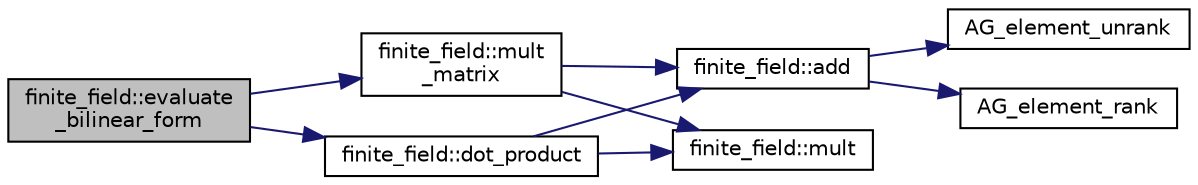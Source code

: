 digraph "finite_field::evaluate_bilinear_form"
{
  edge [fontname="Helvetica",fontsize="10",labelfontname="Helvetica",labelfontsize="10"];
  node [fontname="Helvetica",fontsize="10",shape=record];
  rankdir="LR";
  Node2671 [label="finite_field::evaluate\l_bilinear_form",height=0.2,width=0.4,color="black", fillcolor="grey75", style="filled", fontcolor="black"];
  Node2671 -> Node2672 [color="midnightblue",fontsize="10",style="solid",fontname="Helvetica"];
  Node2672 [label="finite_field::mult\l_matrix",height=0.2,width=0.4,color="black", fillcolor="white", style="filled",URL="$df/d5a/classfinite__field.html#a48517f15dfd7b21c37e0975855f1ada2"];
  Node2672 -> Node2673 [color="midnightblue",fontsize="10",style="solid",fontname="Helvetica"];
  Node2673 [label="finite_field::add",height=0.2,width=0.4,color="black", fillcolor="white", style="filled",URL="$df/d5a/classfinite__field.html#a8f12328a27500f3c7be0c849ebbc9d14"];
  Node2673 -> Node2674 [color="midnightblue",fontsize="10",style="solid",fontname="Helvetica"];
  Node2674 [label="AG_element_unrank",height=0.2,width=0.4,color="black", fillcolor="white", style="filled",URL="$d4/d67/geometry_8h.html#a4a33b86c87b2879b97cfa1327abe2885"];
  Node2673 -> Node2675 [color="midnightblue",fontsize="10",style="solid",fontname="Helvetica"];
  Node2675 [label="AG_element_rank",height=0.2,width=0.4,color="black", fillcolor="white", style="filled",URL="$d4/d67/geometry_8h.html#ab2ac908d07dd8038fd996e26bdc75c17"];
  Node2672 -> Node2676 [color="midnightblue",fontsize="10",style="solid",fontname="Helvetica"];
  Node2676 [label="finite_field::mult",height=0.2,width=0.4,color="black", fillcolor="white", style="filled",URL="$df/d5a/classfinite__field.html#a24fb5917aa6d4d656fd855b7f44a13b0"];
  Node2671 -> Node2677 [color="midnightblue",fontsize="10",style="solid",fontname="Helvetica"];
  Node2677 [label="finite_field::dot_product",height=0.2,width=0.4,color="black", fillcolor="white", style="filled",URL="$df/d5a/classfinite__field.html#aeb74732fc0776cb87ec8419e5ea7ad97"];
  Node2677 -> Node2676 [color="midnightblue",fontsize="10",style="solid",fontname="Helvetica"];
  Node2677 -> Node2673 [color="midnightblue",fontsize="10",style="solid",fontname="Helvetica"];
}
